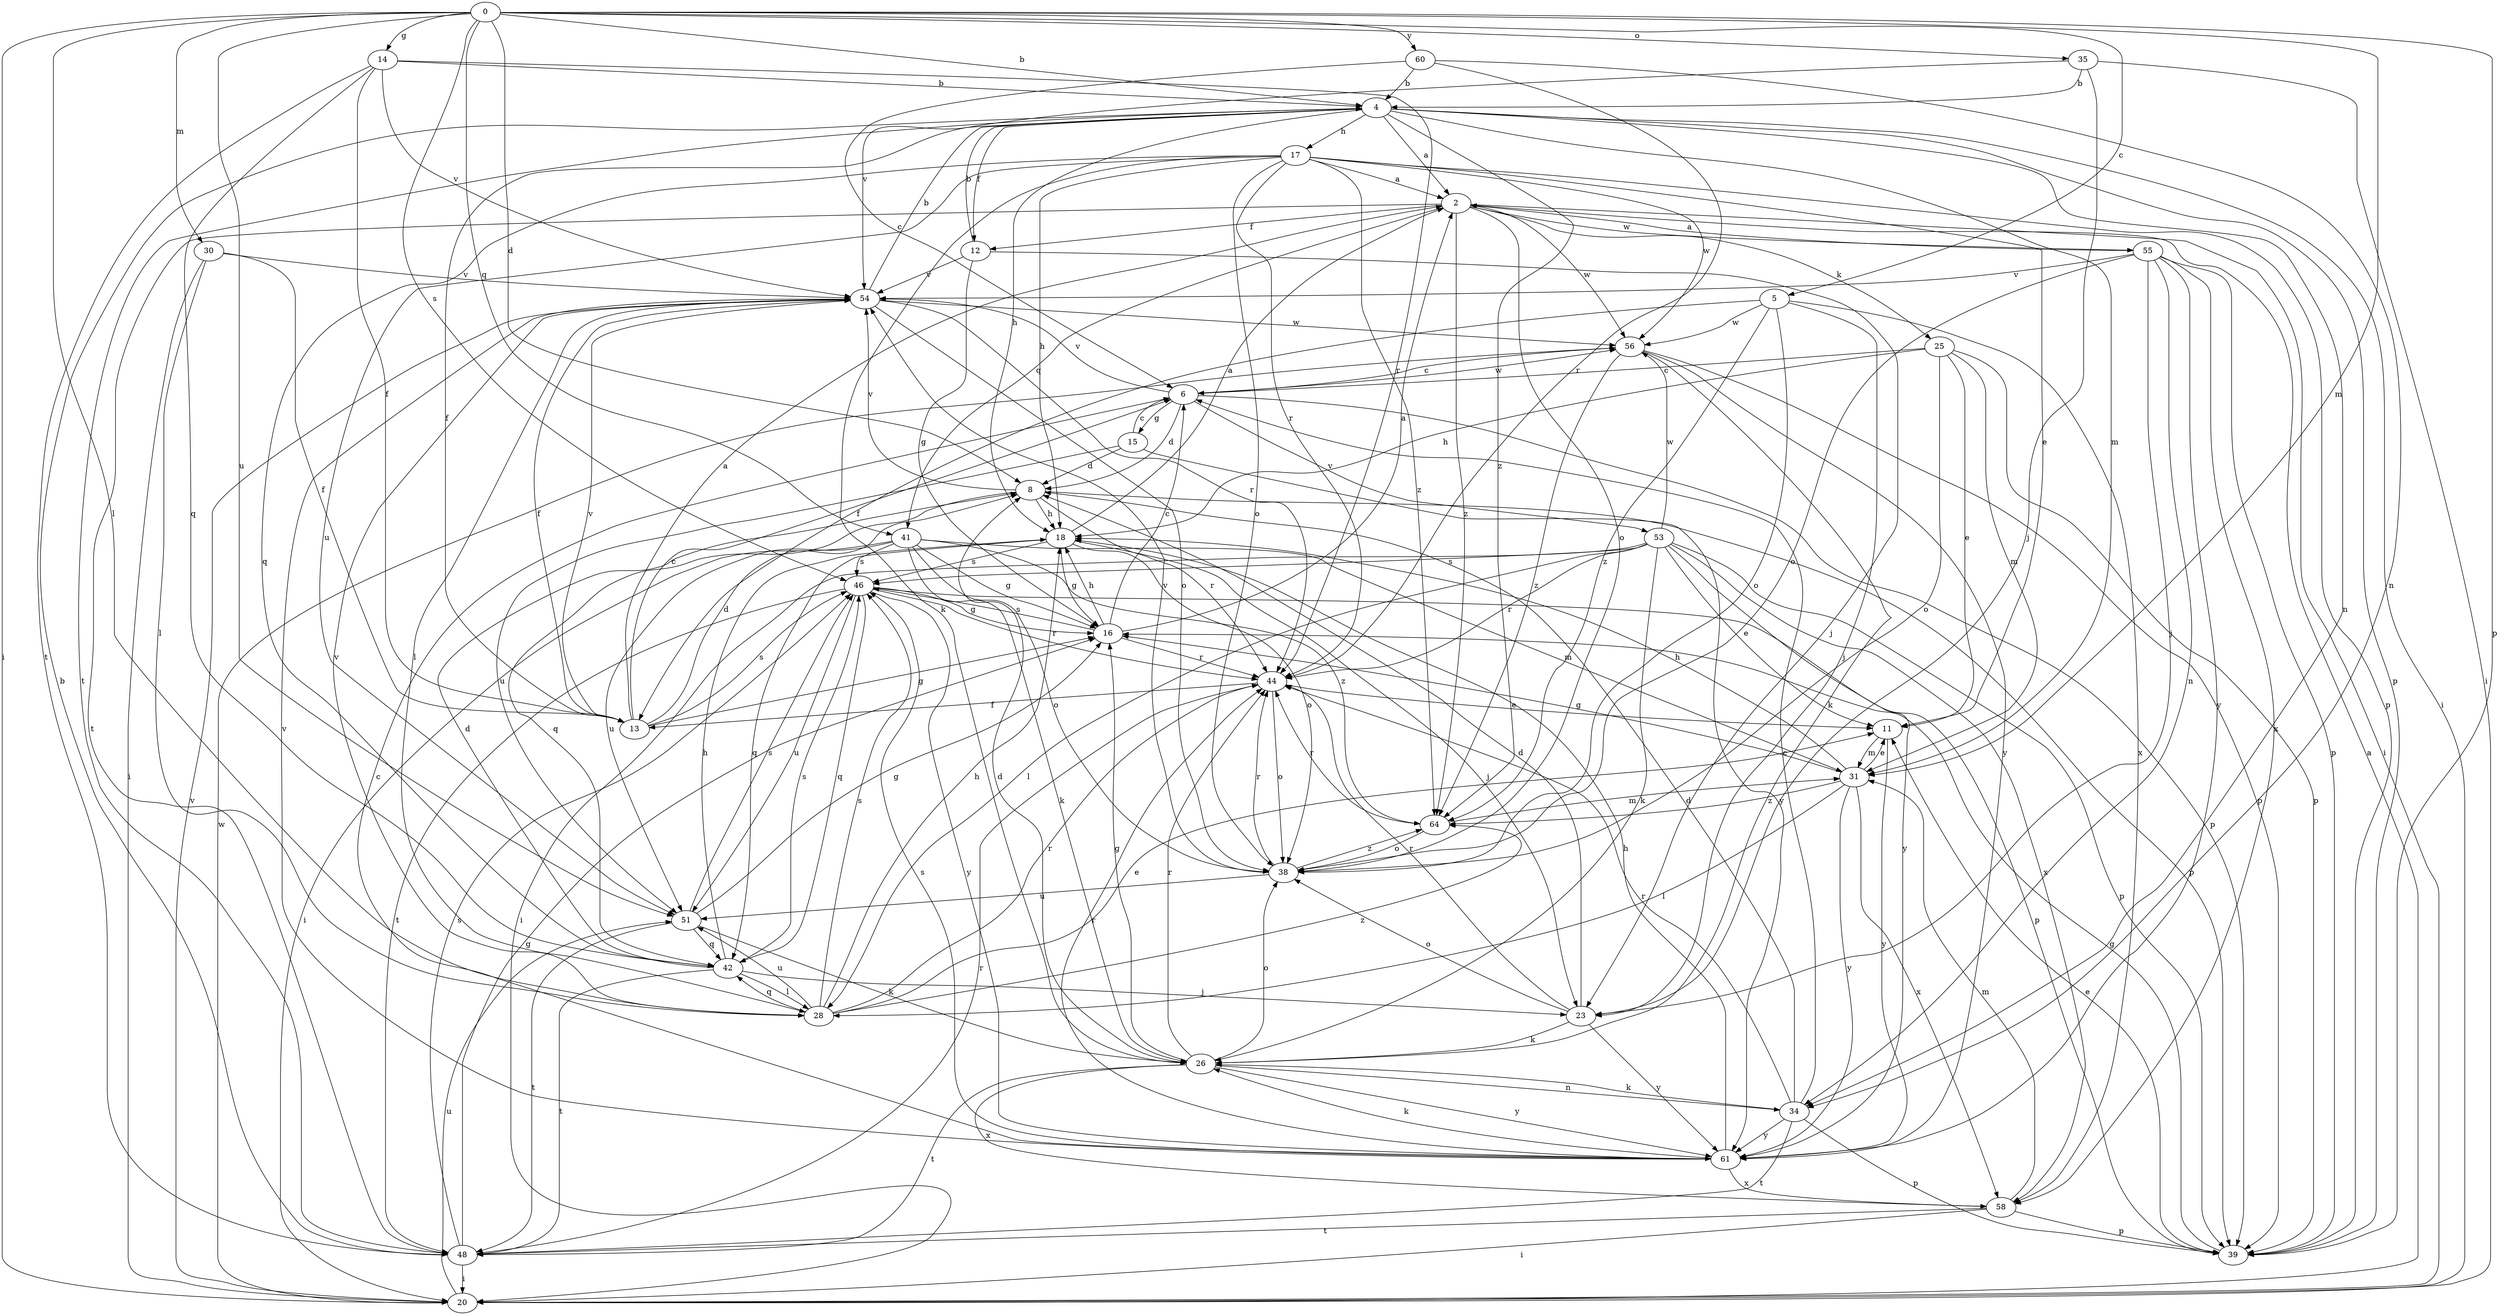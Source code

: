 strict digraph  {
0;
2;
4;
5;
6;
8;
11;
12;
13;
14;
15;
16;
17;
18;
20;
23;
25;
26;
28;
30;
31;
34;
35;
38;
39;
41;
42;
44;
46;
48;
51;
53;
54;
55;
56;
58;
60;
61;
64;
0 -> 4  [label=b];
0 -> 5  [label=c];
0 -> 8  [label=d];
0 -> 14  [label=g];
0 -> 20  [label=i];
0 -> 28  [label=l];
0 -> 30  [label=m];
0 -> 31  [label=m];
0 -> 35  [label=o];
0 -> 39  [label=p];
0 -> 41  [label=q];
0 -> 46  [label=s];
0 -> 51  [label=u];
0 -> 60  [label=y];
2 -> 12  [label=f];
2 -> 20  [label=i];
2 -> 25  [label=k];
2 -> 38  [label=o];
2 -> 41  [label=q];
2 -> 48  [label=t];
2 -> 55  [label=w];
2 -> 56  [label=w];
2 -> 64  [label=z];
4 -> 2  [label=a];
4 -> 12  [label=f];
4 -> 13  [label=f];
4 -> 17  [label=h];
4 -> 18  [label=h];
4 -> 20  [label=i];
4 -> 31  [label=m];
4 -> 34  [label=n];
4 -> 39  [label=p];
4 -> 48  [label=t];
4 -> 64  [label=z];
5 -> 13  [label=f];
5 -> 23  [label=j];
5 -> 38  [label=o];
5 -> 56  [label=w];
5 -> 58  [label=x];
5 -> 64  [label=z];
6 -> 8  [label=d];
6 -> 15  [label=g];
6 -> 39  [label=p];
6 -> 53  [label=v];
6 -> 54  [label=v];
6 -> 56  [label=w];
8 -> 18  [label=h];
8 -> 39  [label=p];
8 -> 42  [label=q];
8 -> 44  [label=r];
8 -> 54  [label=v];
11 -> 31  [label=m];
11 -> 61  [label=y];
12 -> 4  [label=b];
12 -> 16  [label=g];
12 -> 23  [label=j];
12 -> 54  [label=v];
13 -> 2  [label=a];
13 -> 6  [label=c];
13 -> 8  [label=d];
13 -> 16  [label=g];
13 -> 46  [label=s];
13 -> 54  [label=v];
14 -> 4  [label=b];
14 -> 13  [label=f];
14 -> 42  [label=q];
14 -> 44  [label=r];
14 -> 48  [label=t];
14 -> 54  [label=v];
15 -> 6  [label=c];
15 -> 8  [label=d];
15 -> 51  [label=u];
15 -> 61  [label=y];
16 -> 2  [label=a];
16 -> 6  [label=c];
16 -> 18  [label=h];
16 -> 44  [label=r];
16 -> 46  [label=s];
17 -> 2  [label=a];
17 -> 11  [label=e];
17 -> 18  [label=h];
17 -> 26  [label=k];
17 -> 38  [label=o];
17 -> 39  [label=p];
17 -> 42  [label=q];
17 -> 44  [label=r];
17 -> 51  [label=u];
17 -> 56  [label=w];
17 -> 64  [label=z];
18 -> 2  [label=a];
18 -> 16  [label=g];
18 -> 23  [label=j];
18 -> 38  [label=o];
18 -> 42  [label=q];
18 -> 46  [label=s];
20 -> 2  [label=a];
20 -> 51  [label=u];
20 -> 54  [label=v];
20 -> 56  [label=w];
23 -> 8  [label=d];
23 -> 26  [label=k];
23 -> 38  [label=o];
23 -> 44  [label=r];
23 -> 61  [label=y];
25 -> 6  [label=c];
25 -> 11  [label=e];
25 -> 18  [label=h];
25 -> 31  [label=m];
25 -> 38  [label=o];
25 -> 39  [label=p];
26 -> 8  [label=d];
26 -> 16  [label=g];
26 -> 34  [label=n];
26 -> 38  [label=o];
26 -> 44  [label=r];
26 -> 48  [label=t];
26 -> 58  [label=x];
26 -> 61  [label=y];
28 -> 11  [label=e];
28 -> 18  [label=h];
28 -> 42  [label=q];
28 -> 44  [label=r];
28 -> 46  [label=s];
28 -> 51  [label=u];
28 -> 54  [label=v];
28 -> 64  [label=z];
30 -> 13  [label=f];
30 -> 20  [label=i];
30 -> 28  [label=l];
30 -> 54  [label=v];
31 -> 11  [label=e];
31 -> 16  [label=g];
31 -> 18  [label=h];
31 -> 28  [label=l];
31 -> 58  [label=x];
31 -> 61  [label=y];
31 -> 64  [label=z];
34 -> 6  [label=c];
34 -> 8  [label=d];
34 -> 26  [label=k];
34 -> 39  [label=p];
34 -> 44  [label=r];
34 -> 48  [label=t];
34 -> 61  [label=y];
35 -> 4  [label=b];
35 -> 20  [label=i];
35 -> 23  [label=j];
35 -> 54  [label=v];
38 -> 44  [label=r];
38 -> 51  [label=u];
38 -> 54  [label=v];
38 -> 64  [label=z];
39 -> 11  [label=e];
39 -> 16  [label=g];
41 -> 16  [label=g];
41 -> 20  [label=i];
41 -> 26  [label=k];
41 -> 31  [label=m];
41 -> 38  [label=o];
41 -> 46  [label=s];
41 -> 51  [label=u];
41 -> 64  [label=z];
42 -> 8  [label=d];
42 -> 18  [label=h];
42 -> 23  [label=j];
42 -> 28  [label=l];
42 -> 46  [label=s];
42 -> 48  [label=t];
44 -> 11  [label=e];
44 -> 13  [label=f];
44 -> 38  [label=o];
46 -> 16  [label=g];
46 -> 39  [label=p];
46 -> 42  [label=q];
46 -> 44  [label=r];
46 -> 48  [label=t];
46 -> 51  [label=u];
46 -> 61  [label=y];
48 -> 4  [label=b];
48 -> 16  [label=g];
48 -> 20  [label=i];
48 -> 44  [label=r];
48 -> 46  [label=s];
51 -> 16  [label=g];
51 -> 26  [label=k];
51 -> 42  [label=q];
51 -> 46  [label=s];
51 -> 48  [label=t];
53 -> 11  [label=e];
53 -> 20  [label=i];
53 -> 26  [label=k];
53 -> 28  [label=l];
53 -> 39  [label=p];
53 -> 44  [label=r];
53 -> 46  [label=s];
53 -> 56  [label=w];
53 -> 58  [label=x];
53 -> 61  [label=y];
54 -> 4  [label=b];
54 -> 13  [label=f];
54 -> 28  [label=l];
54 -> 38  [label=o];
54 -> 44  [label=r];
54 -> 56  [label=w];
55 -> 2  [label=a];
55 -> 23  [label=j];
55 -> 34  [label=n];
55 -> 38  [label=o];
55 -> 39  [label=p];
55 -> 54  [label=v];
55 -> 58  [label=x];
55 -> 61  [label=y];
56 -> 6  [label=c];
56 -> 26  [label=k];
56 -> 39  [label=p];
56 -> 61  [label=y];
56 -> 64  [label=z];
58 -> 20  [label=i];
58 -> 31  [label=m];
58 -> 39  [label=p];
58 -> 48  [label=t];
60 -> 4  [label=b];
60 -> 6  [label=c];
60 -> 34  [label=n];
60 -> 44  [label=r];
61 -> 6  [label=c];
61 -> 18  [label=h];
61 -> 26  [label=k];
61 -> 44  [label=r];
61 -> 46  [label=s];
61 -> 54  [label=v];
61 -> 58  [label=x];
64 -> 31  [label=m];
64 -> 38  [label=o];
64 -> 44  [label=r];
}
